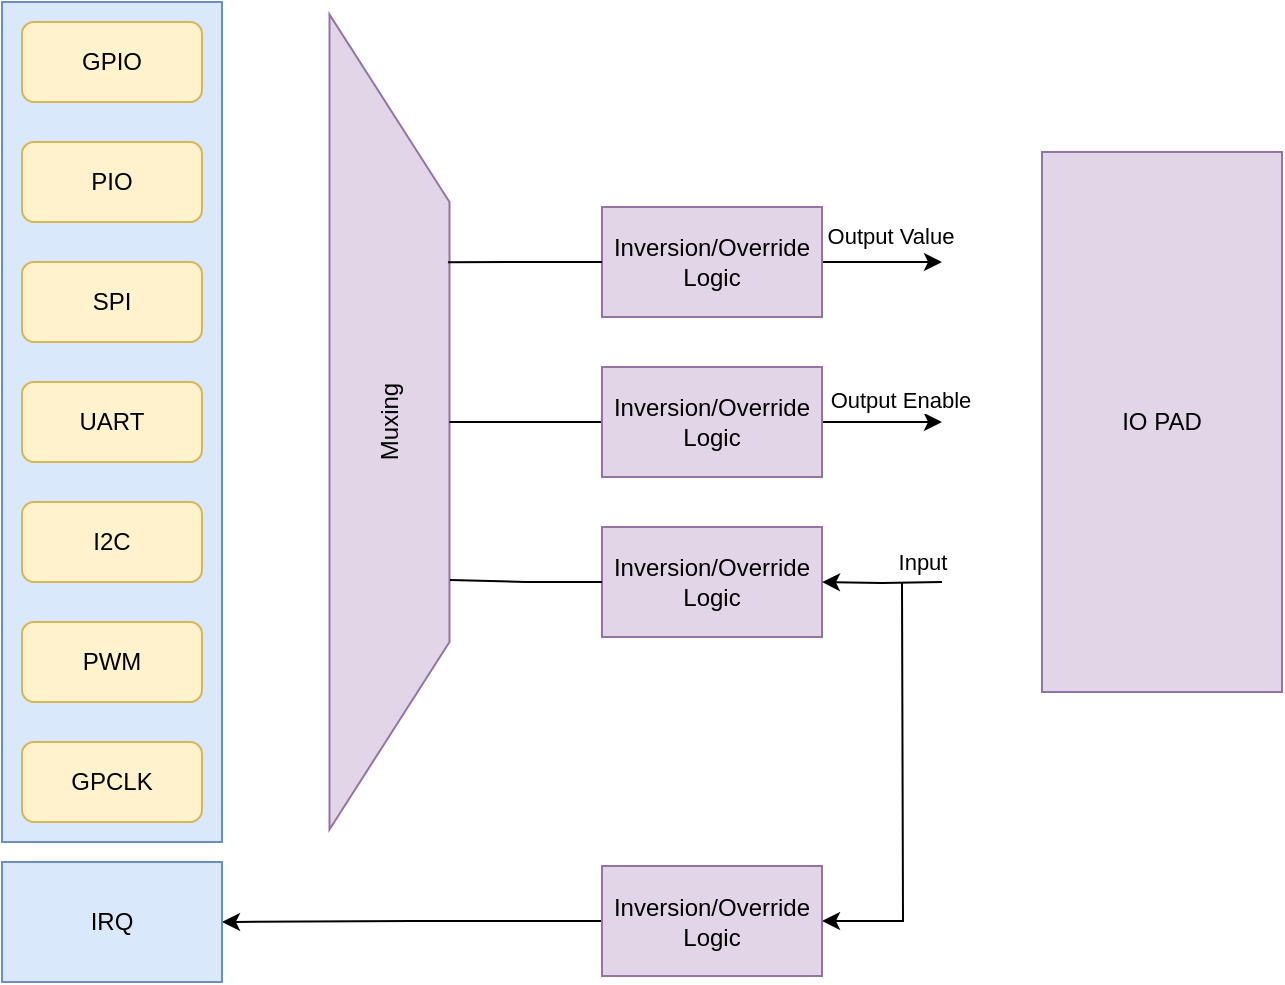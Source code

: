 <mxfile version="22.1.11" type="github">
  <diagram name="Page-1" id="UImN8F6RggUFPWrpkJpI">
    <mxGraphModel dx="1306" dy="765" grid="1" gridSize="10" guides="1" tooltips="1" connect="1" arrows="1" fold="1" page="1" pageScale="1" pageWidth="850" pageHeight="1100" math="0" shadow="0">
      <root>
        <mxCell id="0" />
        <mxCell id="1" parent="0" />
        <mxCell id="ukT0D_zXUrws_9689R1D-16" value="" style="rounded=0;whiteSpace=wrap;html=1;shadow=0;fillColor=#dae8fc;strokeColor=#6c8ebf;" vertex="1" parent="1">
          <mxGeometry x="50" y="30" width="110" height="420" as="geometry" />
        </mxCell>
        <mxCell id="ukT0D_zXUrws_9689R1D-1" value="GPIO" style="rounded=1;whiteSpace=wrap;html=1;fillColor=#fff2cc;strokeColor=#d6b656;" vertex="1" parent="1">
          <mxGeometry x="60" y="40" width="90" height="40" as="geometry" />
        </mxCell>
        <mxCell id="ukT0D_zXUrws_9689R1D-2" value="PIO" style="rounded=1;whiteSpace=wrap;html=1;fillColor=#fff2cc;strokeColor=#d6b656;" vertex="1" parent="1">
          <mxGeometry x="60" y="100" width="90" height="40" as="geometry" />
        </mxCell>
        <mxCell id="ukT0D_zXUrws_9689R1D-3" value="GPCLK" style="rounded=1;whiteSpace=wrap;html=1;fillColor=#fff2cc;strokeColor=#d6b656;" vertex="1" parent="1">
          <mxGeometry x="60" y="400" width="90" height="40" as="geometry" />
        </mxCell>
        <mxCell id="ukT0D_zXUrws_9689R1D-4" value="PWM" style="rounded=1;whiteSpace=wrap;html=1;fillColor=#fff2cc;strokeColor=#d6b656;" vertex="1" parent="1">
          <mxGeometry x="60" y="340" width="90" height="40" as="geometry" />
        </mxCell>
        <mxCell id="ukT0D_zXUrws_9689R1D-5" value="SPI" style="rounded=1;whiteSpace=wrap;html=1;fillColor=#fff2cc;strokeColor=#d6b656;" vertex="1" parent="1">
          <mxGeometry x="60" y="160" width="90" height="40" as="geometry" />
        </mxCell>
        <mxCell id="ukT0D_zXUrws_9689R1D-6" value="UART" style="rounded=1;whiteSpace=wrap;html=1;fillColor=#fff2cc;strokeColor=#d6b656;" vertex="1" parent="1">
          <mxGeometry x="60" y="220" width="90" height="40" as="geometry" />
        </mxCell>
        <mxCell id="ukT0D_zXUrws_9689R1D-7" value="I2C" style="rounded=1;whiteSpace=wrap;html=1;fillColor=#fff2cc;strokeColor=#d6b656;" vertex="1" parent="1">
          <mxGeometry x="60" y="280" width="90" height="40" as="geometry" />
        </mxCell>
        <mxCell id="ukT0D_zXUrws_9689R1D-8" value="Muxing" style="verticalLabelPosition=middle;verticalAlign=middle;html=1;shape=trapezoid;perimeter=trapezoidPerimeter;whiteSpace=wrap;size=0.23;arcSize=10;flipV=1;labelPosition=center;align=center;rotation=270;flipH=0;fillColor=#e1d5e7;strokeColor=#9673a6;" vertex="1" parent="1">
          <mxGeometry x="40" y="210" width="407.5" height="60" as="geometry" />
        </mxCell>
        <mxCell id="ukT0D_zXUrws_9689R1D-21" style="edgeStyle=orthogonalEdgeStyle;rounded=0;orthogonalLoop=1;jettySize=auto;html=1;exitX=1;exitY=0.5;exitDx=0;exitDy=0;" edge="1" parent="1" source="ukT0D_zXUrws_9689R1D-10">
          <mxGeometry relative="1" as="geometry">
            <mxPoint x="520" y="240" as="targetPoint" />
          </mxGeometry>
        </mxCell>
        <mxCell id="ukT0D_zXUrws_9689R1D-23" value="Output Enable" style="edgeLabel;html=1;align=center;verticalAlign=middle;resizable=0;points=[];" vertex="1" connectable="0" parent="ukT0D_zXUrws_9689R1D-21">
          <mxGeometry x="0.308" y="3" relative="1" as="geometry">
            <mxPoint y="-9" as="offset" />
          </mxGeometry>
        </mxCell>
        <mxCell id="ukT0D_zXUrws_9689R1D-26" style="edgeStyle=orthogonalEdgeStyle;rounded=0;orthogonalLoop=1;jettySize=auto;html=1;exitX=0;exitY=0.5;exitDx=0;exitDy=0;endArrow=none;endFill=0;" edge="1" parent="1" source="ukT0D_zXUrws_9689R1D-10" target="ukT0D_zXUrws_9689R1D-8">
          <mxGeometry relative="1" as="geometry" />
        </mxCell>
        <mxCell id="ukT0D_zXUrws_9689R1D-10" value="Inversion/Override&lt;br&gt;Logic" style="rounded=0;whiteSpace=wrap;html=1;fillColor=#e1d5e7;strokeColor=#9673a6;" vertex="1" parent="1">
          <mxGeometry x="350" y="212.5" width="110" height="55" as="geometry" />
        </mxCell>
        <mxCell id="ukT0D_zXUrws_9689R1D-11" value="IO PAD" style="rounded=0;whiteSpace=wrap;html=1;fillColor=#e1d5e7;strokeColor=#9673a6;" vertex="1" parent="1">
          <mxGeometry x="570" y="105" width="120" height="270" as="geometry" />
        </mxCell>
        <mxCell id="ukT0D_zXUrws_9689R1D-13" value="Inversion/Override&lt;br&gt;Logic" style="rounded=0;whiteSpace=wrap;html=1;fillColor=#e1d5e7;strokeColor=#9673a6;" vertex="1" parent="1">
          <mxGeometry x="350" y="292.5" width="110" height="55" as="geometry" />
        </mxCell>
        <mxCell id="ukT0D_zXUrws_9689R1D-28" style="edgeStyle=orthogonalEdgeStyle;rounded=0;orthogonalLoop=1;jettySize=auto;html=1;exitX=1;exitY=0.5;exitDx=0;exitDy=0;endArrow=none;endFill=0;startArrow=classic;startFill=1;" edge="1" parent="1" source="ukT0D_zXUrws_9689R1D-14">
          <mxGeometry relative="1" as="geometry">
            <mxPoint x="500" y="320" as="targetPoint" />
          </mxGeometry>
        </mxCell>
        <mxCell id="ukT0D_zXUrws_9689R1D-30" style="edgeStyle=orthogonalEdgeStyle;rounded=0;orthogonalLoop=1;jettySize=auto;html=1;exitX=0;exitY=0.5;exitDx=0;exitDy=0;entryX=1;entryY=0.5;entryDx=0;entryDy=0;" edge="1" parent="1" source="ukT0D_zXUrws_9689R1D-14" target="ukT0D_zXUrws_9689R1D-15">
          <mxGeometry relative="1" as="geometry" />
        </mxCell>
        <mxCell id="ukT0D_zXUrws_9689R1D-14" value="Inversion/Override&lt;br&gt;Logic" style="rounded=0;whiteSpace=wrap;html=1;fillColor=#e1d5e7;strokeColor=#9673a6;" vertex="1" parent="1">
          <mxGeometry x="350" y="462" width="110" height="55" as="geometry" />
        </mxCell>
        <mxCell id="ukT0D_zXUrws_9689R1D-15" value="IRQ" style="rounded=0;whiteSpace=wrap;html=1;fillColor=#dae8fc;strokeColor=#6c8ebf;" vertex="1" parent="1">
          <mxGeometry x="50" y="460" width="110" height="60" as="geometry" />
        </mxCell>
        <mxCell id="ukT0D_zXUrws_9689R1D-20" style="edgeStyle=orthogonalEdgeStyle;rounded=0;orthogonalLoop=1;jettySize=auto;html=1;exitX=1;exitY=0.5;exitDx=0;exitDy=0;" edge="1" parent="1" source="ukT0D_zXUrws_9689R1D-19">
          <mxGeometry relative="1" as="geometry">
            <mxPoint x="520" y="160" as="targetPoint" />
          </mxGeometry>
        </mxCell>
        <mxCell id="ukT0D_zXUrws_9689R1D-24" value="Output Value" style="edgeLabel;html=1;align=center;verticalAlign=middle;resizable=0;points=[];" vertex="1" connectable="0" parent="ukT0D_zXUrws_9689R1D-20">
          <mxGeometry x="0.142" y="3" relative="1" as="geometry">
            <mxPoint y="-11" as="offset" />
          </mxGeometry>
        </mxCell>
        <mxCell id="ukT0D_zXUrws_9689R1D-19" value="Inversion/Override&lt;br&gt;Logic" style="rounded=0;whiteSpace=wrap;html=1;fillColor=#e1d5e7;strokeColor=#9673a6;" vertex="1" parent="1">
          <mxGeometry x="350" y="132.5" width="110" height="55" as="geometry" />
        </mxCell>
        <mxCell id="ukT0D_zXUrws_9689R1D-22" style="edgeStyle=orthogonalEdgeStyle;rounded=0;orthogonalLoop=1;jettySize=auto;html=1;entryX=1;entryY=0.5;entryDx=0;entryDy=0;" edge="1" parent="1" target="ukT0D_zXUrws_9689R1D-13">
          <mxGeometry relative="1" as="geometry">
            <mxPoint x="530" y="250" as="targetPoint" />
            <mxPoint x="520" y="320" as="sourcePoint" />
          </mxGeometry>
        </mxCell>
        <mxCell id="ukT0D_zXUrws_9689R1D-29" value="Input" style="edgeLabel;html=1;align=center;verticalAlign=middle;resizable=0;points=[];" vertex="1" connectable="0" parent="ukT0D_zXUrws_9689R1D-22">
          <mxGeometry x="-0.669" y="1" relative="1" as="geometry">
            <mxPoint y="-11" as="offset" />
          </mxGeometry>
        </mxCell>
        <mxCell id="ukT0D_zXUrws_9689R1D-25" style="edgeStyle=orthogonalEdgeStyle;rounded=0;orthogonalLoop=1;jettySize=auto;html=1;entryX=0.696;entryY=0.013;entryDx=0;entryDy=0;entryPerimeter=0;endArrow=none;endFill=0;" edge="1" parent="1" source="ukT0D_zXUrws_9689R1D-19" target="ukT0D_zXUrws_9689R1D-8">
          <mxGeometry relative="1" as="geometry" />
        </mxCell>
        <mxCell id="ukT0D_zXUrws_9689R1D-27" style="edgeStyle=orthogonalEdgeStyle;rounded=0;orthogonalLoop=1;jettySize=auto;html=1;exitX=0;exitY=0.5;exitDx=0;exitDy=0;entryX=0.306;entryY=-0.004;entryDx=0;entryDy=0;entryPerimeter=0;endArrow=none;endFill=0;" edge="1" parent="1" source="ukT0D_zXUrws_9689R1D-13" target="ukT0D_zXUrws_9689R1D-8">
          <mxGeometry relative="1" as="geometry" />
        </mxCell>
      </root>
    </mxGraphModel>
  </diagram>
</mxfile>
